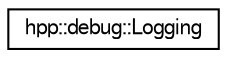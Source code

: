 digraph "Graphical Class Hierarchy"
{
  edge [fontname="FreeSans",fontsize="10",labelfontname="FreeSans",labelfontsize="10"];
  node [fontname="FreeSans",fontsize="10",shape=record];
  rankdir="LR";
  Node1 [label="hpp::debug::Logging",height=0.2,width=0.4,color="black", fillcolor="white", style="filled",URL="$a00005.html",tooltip="Logging class owns all channels and outputs. "];
}
